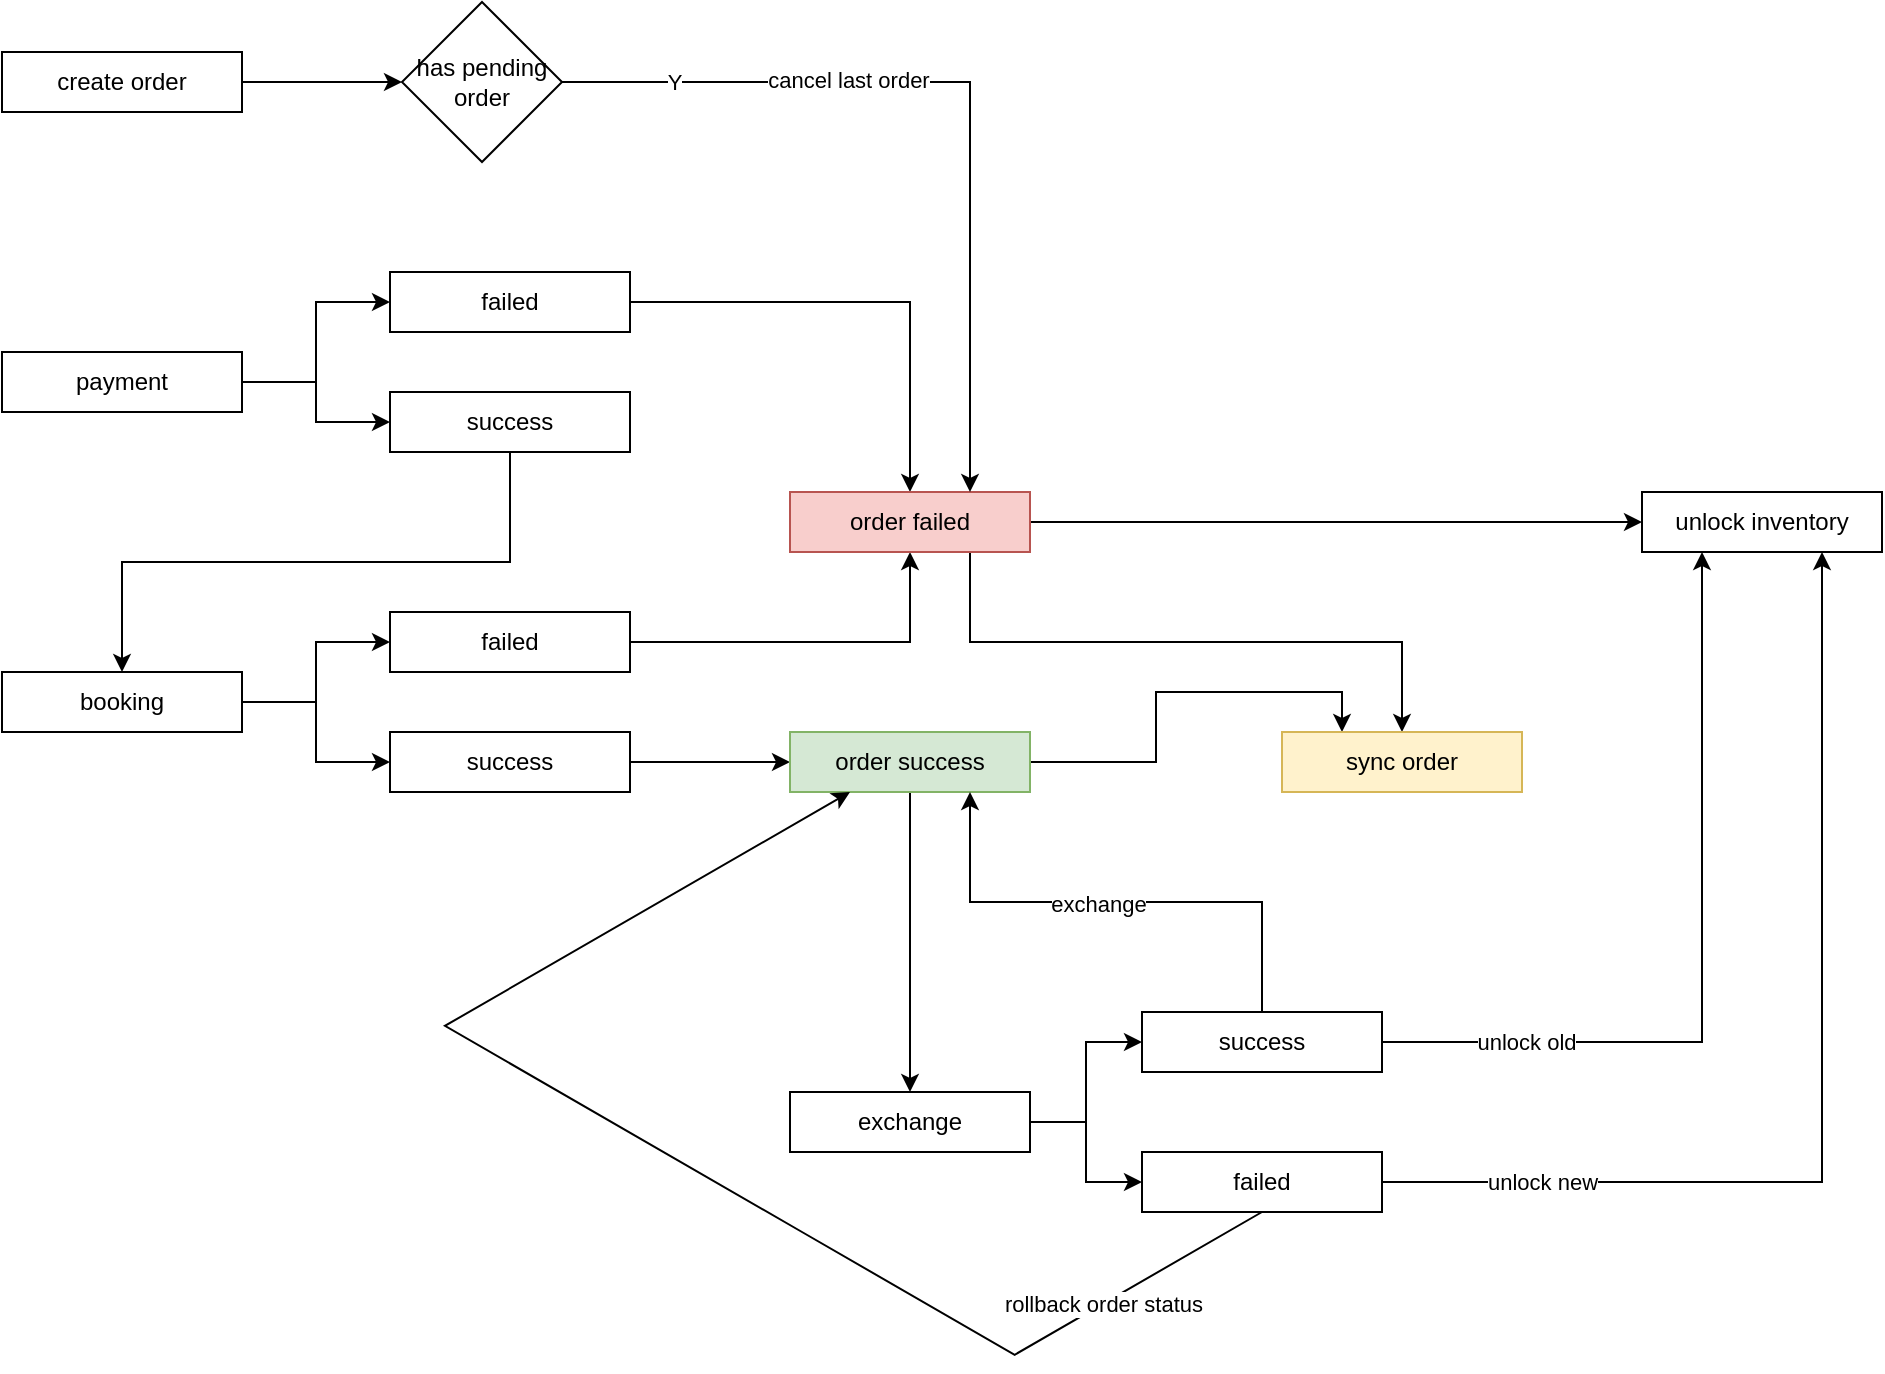 <mxfile version="21.8.2" type="github">
  <diagram name="第 1 页" id="CNol7LFETO978QtRRJPD">
    <mxGraphModel dx="1306" dy="680" grid="1" gridSize="10" guides="1" tooltips="1" connect="1" arrows="1" fold="1" page="1" pageScale="1" pageWidth="827" pageHeight="1169" math="0" shadow="0">
      <root>
        <mxCell id="0" />
        <mxCell id="1" parent="0" />
        <mxCell id="m_yNVobf2jPDf6pwSJ2R-40" style="edgeStyle=orthogonalEdgeStyle;rounded=0;orthogonalLoop=1;jettySize=auto;html=1;exitX=1;exitY=0.5;exitDx=0;exitDy=0;entryX=0;entryY=0.5;entryDx=0;entryDy=0;" parent="1" source="m_yNVobf2jPDf6pwSJ2R-1" target="m_yNVobf2jPDf6pwSJ2R-22" edge="1">
          <mxGeometry relative="1" as="geometry" />
        </mxCell>
        <mxCell id="m_yNVobf2jPDf6pwSJ2R-41" style="edgeStyle=orthogonalEdgeStyle;rounded=0;orthogonalLoop=1;jettySize=auto;html=1;exitX=1;exitY=0.5;exitDx=0;exitDy=0;entryX=0;entryY=0.5;entryDx=0;entryDy=0;" parent="1" source="m_yNVobf2jPDf6pwSJ2R-1" target="m_yNVobf2jPDf6pwSJ2R-21" edge="1">
          <mxGeometry relative="1" as="geometry" />
        </mxCell>
        <mxCell id="m_yNVobf2jPDf6pwSJ2R-1" value="payment" style="rounded=0;whiteSpace=wrap;html=1;" parent="1" vertex="1">
          <mxGeometry x="100" y="200" width="120" height="30" as="geometry" />
        </mxCell>
        <mxCell id="m_yNVobf2jPDf6pwSJ2R-42" style="edgeStyle=orthogonalEdgeStyle;rounded=0;orthogonalLoop=1;jettySize=auto;html=1;exitX=1;exitY=0.5;exitDx=0;exitDy=0;entryX=0;entryY=0.5;entryDx=0;entryDy=0;" parent="1" source="m_yNVobf2jPDf6pwSJ2R-2" target="m_yNVobf2jPDf6pwSJ2R-24" edge="1">
          <mxGeometry relative="1" as="geometry" />
        </mxCell>
        <mxCell id="m_yNVobf2jPDf6pwSJ2R-43" style="edgeStyle=orthogonalEdgeStyle;rounded=0;orthogonalLoop=1;jettySize=auto;html=1;exitX=1;exitY=0.5;exitDx=0;exitDy=0;entryX=0;entryY=0.5;entryDx=0;entryDy=0;" parent="1" source="m_yNVobf2jPDf6pwSJ2R-2" target="m_yNVobf2jPDf6pwSJ2R-25" edge="1">
          <mxGeometry relative="1" as="geometry" />
        </mxCell>
        <mxCell id="m_yNVobf2jPDf6pwSJ2R-2" value="booking" style="rounded=0;whiteSpace=wrap;html=1;" parent="1" vertex="1">
          <mxGeometry x="100" y="360" width="120" height="30" as="geometry" />
        </mxCell>
        <mxCell id="m_yNVobf2jPDf6pwSJ2R-32" style="edgeStyle=orthogonalEdgeStyle;rounded=0;orthogonalLoop=1;jettySize=auto;html=1;exitX=0.5;exitY=1;exitDx=0;exitDy=0;entryX=0.5;entryY=0;entryDx=0;entryDy=0;" parent="1" source="m_yNVobf2jPDf6pwSJ2R-21" target="m_yNVobf2jPDf6pwSJ2R-2" edge="1">
          <mxGeometry relative="1" as="geometry" />
        </mxCell>
        <mxCell id="m_yNVobf2jPDf6pwSJ2R-21" value="success" style="rounded=0;whiteSpace=wrap;html=1;" parent="1" vertex="1">
          <mxGeometry x="294" y="220" width="120" height="30" as="geometry" />
        </mxCell>
        <mxCell id="m_yNVobf2jPDf6pwSJ2R-27" value="" style="edgeStyle=orthogonalEdgeStyle;rounded=0;orthogonalLoop=1;jettySize=auto;html=1;" parent="1" source="m_yNVobf2jPDf6pwSJ2R-22" target="m_yNVobf2jPDf6pwSJ2R-26" edge="1">
          <mxGeometry relative="1" as="geometry" />
        </mxCell>
        <mxCell id="m_yNVobf2jPDf6pwSJ2R-22" value="failed" style="rounded=0;whiteSpace=wrap;html=1;" parent="1" vertex="1">
          <mxGeometry x="294" y="160" width="120" height="30" as="geometry" />
        </mxCell>
        <mxCell id="m_yNVobf2jPDf6pwSJ2R-34" style="edgeStyle=orthogonalEdgeStyle;rounded=0;orthogonalLoop=1;jettySize=auto;html=1;exitX=1;exitY=0.5;exitDx=0;exitDy=0;entryX=0.5;entryY=1;entryDx=0;entryDy=0;" parent="1" source="m_yNVobf2jPDf6pwSJ2R-24" target="m_yNVobf2jPDf6pwSJ2R-26" edge="1">
          <mxGeometry relative="1" as="geometry" />
        </mxCell>
        <mxCell id="m_yNVobf2jPDf6pwSJ2R-24" value="failed" style="rounded=0;whiteSpace=wrap;html=1;" parent="1" vertex="1">
          <mxGeometry x="294" y="330" width="120" height="30" as="geometry" />
        </mxCell>
        <mxCell id="m_yNVobf2jPDf6pwSJ2R-31" value="" style="edgeStyle=orthogonalEdgeStyle;rounded=0;orthogonalLoop=1;jettySize=auto;html=1;" parent="1" source="m_yNVobf2jPDf6pwSJ2R-25" target="m_yNVobf2jPDf6pwSJ2R-30" edge="1">
          <mxGeometry relative="1" as="geometry" />
        </mxCell>
        <mxCell id="m_yNVobf2jPDf6pwSJ2R-25" value="success" style="rounded=0;whiteSpace=wrap;html=1;" parent="1" vertex="1">
          <mxGeometry x="294" y="390" width="120" height="30" as="geometry" />
        </mxCell>
        <mxCell id="m_yNVobf2jPDf6pwSJ2R-35" style="edgeStyle=orthogonalEdgeStyle;rounded=0;orthogonalLoop=1;jettySize=auto;html=1;exitX=1;exitY=0.5;exitDx=0;exitDy=0;entryX=0;entryY=0.5;entryDx=0;entryDy=0;" parent="1" source="m_yNVobf2jPDf6pwSJ2R-26" target="m_yNVobf2jPDf6pwSJ2R-33" edge="1">
          <mxGeometry relative="1" as="geometry" />
        </mxCell>
        <mxCell id="m_yNVobf2jPDf6pwSJ2R-38" style="edgeStyle=orthogonalEdgeStyle;rounded=0;orthogonalLoop=1;jettySize=auto;html=1;exitX=0.75;exitY=1;exitDx=0;exitDy=0;" parent="1" source="m_yNVobf2jPDf6pwSJ2R-26" target="m_yNVobf2jPDf6pwSJ2R-36" edge="1">
          <mxGeometry relative="1" as="geometry" />
        </mxCell>
        <mxCell id="m_yNVobf2jPDf6pwSJ2R-26" value="order failed" style="rounded=0;whiteSpace=wrap;html=1;fillColor=#f8cecc;strokeColor=#b85450;" parent="1" vertex="1">
          <mxGeometry x="494" y="270" width="120" height="30" as="geometry" />
        </mxCell>
        <mxCell id="m_yNVobf2jPDf6pwSJ2R-46" value="" style="edgeStyle=orthogonalEdgeStyle;rounded=0;orthogonalLoop=1;jettySize=auto;html=1;" parent="1" source="m_yNVobf2jPDf6pwSJ2R-30" target="m_yNVobf2jPDf6pwSJ2R-45" edge="1">
          <mxGeometry relative="1" as="geometry" />
        </mxCell>
        <mxCell id="m_yNVobf2jPDf6pwSJ2R-62" style="edgeStyle=orthogonalEdgeStyle;rounded=0;orthogonalLoop=1;jettySize=auto;html=1;exitX=1;exitY=0.5;exitDx=0;exitDy=0;entryX=0.25;entryY=0;entryDx=0;entryDy=0;" parent="1" source="m_yNVobf2jPDf6pwSJ2R-30" target="m_yNVobf2jPDf6pwSJ2R-36" edge="1">
          <mxGeometry relative="1" as="geometry" />
        </mxCell>
        <mxCell id="m_yNVobf2jPDf6pwSJ2R-30" value="order success" style="rounded=0;whiteSpace=wrap;html=1;fillColor=#d5e8d4;strokeColor=#82b366;" parent="1" vertex="1">
          <mxGeometry x="494" y="390" width="120" height="30" as="geometry" />
        </mxCell>
        <mxCell id="m_yNVobf2jPDf6pwSJ2R-33" value="unlock inventory" style="rounded=0;whiteSpace=wrap;html=1;" parent="1" vertex="1">
          <mxGeometry x="920" y="270" width="120" height="30" as="geometry" />
        </mxCell>
        <mxCell id="m_yNVobf2jPDf6pwSJ2R-36" value="sync order" style="rounded=0;whiteSpace=wrap;html=1;fillColor=#fff2cc;strokeColor=#d6b656;" parent="1" vertex="1">
          <mxGeometry x="740" y="390" width="120" height="30" as="geometry" />
        </mxCell>
        <mxCell id="m_yNVobf2jPDf6pwSJ2R-51" style="edgeStyle=orthogonalEdgeStyle;rounded=0;orthogonalLoop=1;jettySize=auto;html=1;exitX=1;exitY=0.5;exitDx=0;exitDy=0;entryX=0;entryY=0.5;entryDx=0;entryDy=0;" parent="1" source="m_yNVobf2jPDf6pwSJ2R-45" target="m_yNVobf2jPDf6pwSJ2R-47" edge="1">
          <mxGeometry relative="1" as="geometry" />
        </mxCell>
        <mxCell id="m_yNVobf2jPDf6pwSJ2R-52" style="edgeStyle=orthogonalEdgeStyle;rounded=0;orthogonalLoop=1;jettySize=auto;html=1;exitX=1;exitY=0.5;exitDx=0;exitDy=0;entryX=0;entryY=0.5;entryDx=0;entryDy=0;" parent="1" source="m_yNVobf2jPDf6pwSJ2R-45" target="m_yNVobf2jPDf6pwSJ2R-50" edge="1">
          <mxGeometry relative="1" as="geometry" />
        </mxCell>
        <mxCell id="m_yNVobf2jPDf6pwSJ2R-45" value="exchange" style="rounded=0;whiteSpace=wrap;html=1;" parent="1" vertex="1">
          <mxGeometry x="494" y="570" width="120" height="30" as="geometry" />
        </mxCell>
        <mxCell id="m_yNVobf2jPDf6pwSJ2R-54" style="edgeStyle=orthogonalEdgeStyle;rounded=0;orthogonalLoop=1;jettySize=auto;html=1;exitX=1;exitY=0.5;exitDx=0;exitDy=0;entryX=0.25;entryY=1;entryDx=0;entryDy=0;" parent="1" source="m_yNVobf2jPDf6pwSJ2R-47" target="m_yNVobf2jPDf6pwSJ2R-33" edge="1">
          <mxGeometry relative="1" as="geometry" />
        </mxCell>
        <mxCell id="m_yNVobf2jPDf6pwSJ2R-56" value="unlock old" style="edgeLabel;html=1;align=center;verticalAlign=middle;resizable=0;points=[];" parent="m_yNVobf2jPDf6pwSJ2R-54" vertex="1" connectable="0">
          <mxGeometry x="-0.644" y="2" relative="1" as="geometry">
            <mxPoint y="2" as="offset" />
          </mxGeometry>
        </mxCell>
        <mxCell id="m_yNVobf2jPDf6pwSJ2R-65" style="edgeStyle=orthogonalEdgeStyle;rounded=0;orthogonalLoop=1;jettySize=auto;html=1;exitX=0.5;exitY=0;exitDx=0;exitDy=0;entryX=0.75;entryY=1;entryDx=0;entryDy=0;" parent="1" source="m_yNVobf2jPDf6pwSJ2R-47" target="m_yNVobf2jPDf6pwSJ2R-30" edge="1">
          <mxGeometry relative="1" as="geometry">
            <mxPoint x="640" y="480" as="targetPoint" />
          </mxGeometry>
        </mxCell>
        <mxCell id="m_yNVobf2jPDf6pwSJ2R-67" value="exchange" style="edgeLabel;html=1;align=center;verticalAlign=middle;resizable=0;points=[];" parent="m_yNVobf2jPDf6pwSJ2R-65" vertex="1" connectable="0">
          <mxGeometry x="0.07" y="1" relative="1" as="geometry">
            <mxPoint as="offset" />
          </mxGeometry>
        </mxCell>
        <mxCell id="m_yNVobf2jPDf6pwSJ2R-47" value="success" style="rounded=0;whiteSpace=wrap;html=1;" parent="1" vertex="1">
          <mxGeometry x="670" y="530" width="120" height="30" as="geometry" />
        </mxCell>
        <mxCell id="m_yNVobf2jPDf6pwSJ2R-55" style="edgeStyle=orthogonalEdgeStyle;rounded=0;orthogonalLoop=1;jettySize=auto;html=1;exitX=1;exitY=0.5;exitDx=0;exitDy=0;entryX=0.75;entryY=1;entryDx=0;entryDy=0;" parent="1" source="m_yNVobf2jPDf6pwSJ2R-50" target="m_yNVobf2jPDf6pwSJ2R-33" edge="1">
          <mxGeometry relative="1" as="geometry" />
        </mxCell>
        <mxCell id="m_yNVobf2jPDf6pwSJ2R-57" value="unlock new" style="edgeLabel;html=1;align=center;verticalAlign=middle;resizable=0;points=[];" parent="m_yNVobf2jPDf6pwSJ2R-55" vertex="1" connectable="0">
          <mxGeometry x="-0.753" y="-1" relative="1" as="geometry">
            <mxPoint x="14" y="-1" as="offset" />
          </mxGeometry>
        </mxCell>
        <mxCell id="m_yNVobf2jPDf6pwSJ2R-60" style="edgeStyle=isometricEdgeStyle;rounded=0;orthogonalLoop=1;jettySize=auto;html=1;exitX=0.5;exitY=1;exitDx=0;exitDy=0;entryX=0.25;entryY=1;entryDx=0;entryDy=0;" parent="1" source="m_yNVobf2jPDf6pwSJ2R-50" target="m_yNVobf2jPDf6pwSJ2R-30" edge="1">
          <mxGeometry relative="1" as="geometry">
            <Array as="points">
              <mxPoint x="500" y="640" />
            </Array>
          </mxGeometry>
        </mxCell>
        <mxCell id="m_yNVobf2jPDf6pwSJ2R-61" value="rollback order status&amp;nbsp;" style="edgeLabel;html=1;align=center;verticalAlign=middle;resizable=0;points=[];" parent="m_yNVobf2jPDf6pwSJ2R-60" vertex="1" connectable="0">
          <mxGeometry x="-0.743" y="1" relative="1" as="geometry">
            <mxPoint as="offset" />
          </mxGeometry>
        </mxCell>
        <mxCell id="m_yNVobf2jPDf6pwSJ2R-50" value="failed" style="rounded=0;whiteSpace=wrap;html=1;" parent="1" vertex="1">
          <mxGeometry x="670" y="600" width="120" height="30" as="geometry" />
        </mxCell>
        <mxCell id="TskXjFS0CT3NaS_lkeDv-3" value="" style="edgeStyle=orthogonalEdgeStyle;rounded=0;orthogonalLoop=1;jettySize=auto;html=1;" edge="1" parent="1" source="TskXjFS0CT3NaS_lkeDv-1">
          <mxGeometry relative="1" as="geometry">
            <mxPoint x="300" y="65" as="targetPoint" />
          </mxGeometry>
        </mxCell>
        <mxCell id="TskXjFS0CT3NaS_lkeDv-1" value="create order" style="rounded=0;whiteSpace=wrap;html=1;" vertex="1" parent="1">
          <mxGeometry x="100" y="50" width="120" height="30" as="geometry" />
        </mxCell>
        <mxCell id="TskXjFS0CT3NaS_lkeDv-5" style="edgeStyle=orthogonalEdgeStyle;rounded=0;orthogonalLoop=1;jettySize=auto;html=1;exitX=1;exitY=0.5;exitDx=0;exitDy=0;entryX=0.75;entryY=0;entryDx=0;entryDy=0;" edge="1" parent="1" source="TskXjFS0CT3NaS_lkeDv-4" target="m_yNVobf2jPDf6pwSJ2R-26">
          <mxGeometry relative="1" as="geometry" />
        </mxCell>
        <mxCell id="TskXjFS0CT3NaS_lkeDv-6" value="cancel last order" style="edgeLabel;html=1;align=center;verticalAlign=middle;resizable=0;points=[];" vertex="1" connectable="0" parent="TskXjFS0CT3NaS_lkeDv-5">
          <mxGeometry x="-0.301" y="1" relative="1" as="geometry">
            <mxPoint as="offset" />
          </mxGeometry>
        </mxCell>
        <mxCell id="TskXjFS0CT3NaS_lkeDv-7" value="Y" style="edgeLabel;html=1;align=center;verticalAlign=middle;resizable=0;points=[];" vertex="1" connectable="0" parent="TskXjFS0CT3NaS_lkeDv-5">
          <mxGeometry x="-0.726" relative="1" as="geometry">
            <mxPoint as="offset" />
          </mxGeometry>
        </mxCell>
        <mxCell id="TskXjFS0CT3NaS_lkeDv-4" value="has pending order" style="rhombus;whiteSpace=wrap;html=1;" vertex="1" parent="1">
          <mxGeometry x="300" y="25" width="80" height="80" as="geometry" />
        </mxCell>
      </root>
    </mxGraphModel>
  </diagram>
</mxfile>
